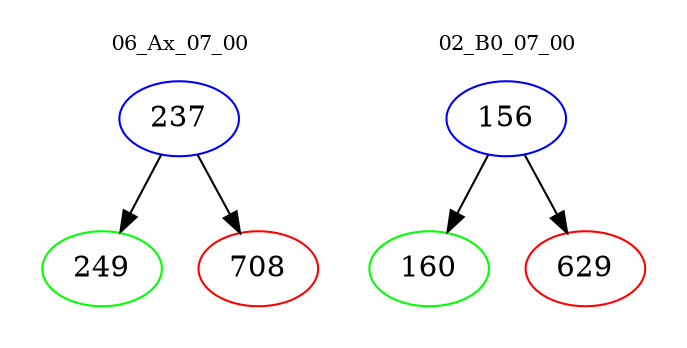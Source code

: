 digraph{
subgraph cluster_0 {
color = white
label = "06_Ax_07_00";
fontsize=10;
T0_237 [label="237", color="blue"]
T0_237 -> T0_249 [color="black"]
T0_249 [label="249", color="green"]
T0_237 -> T0_708 [color="black"]
T0_708 [label="708", color="red"]
}
subgraph cluster_1 {
color = white
label = "02_B0_07_00";
fontsize=10;
T1_156 [label="156", color="blue"]
T1_156 -> T1_160 [color="black"]
T1_160 [label="160", color="green"]
T1_156 -> T1_629 [color="black"]
T1_629 [label="629", color="red"]
}
}
